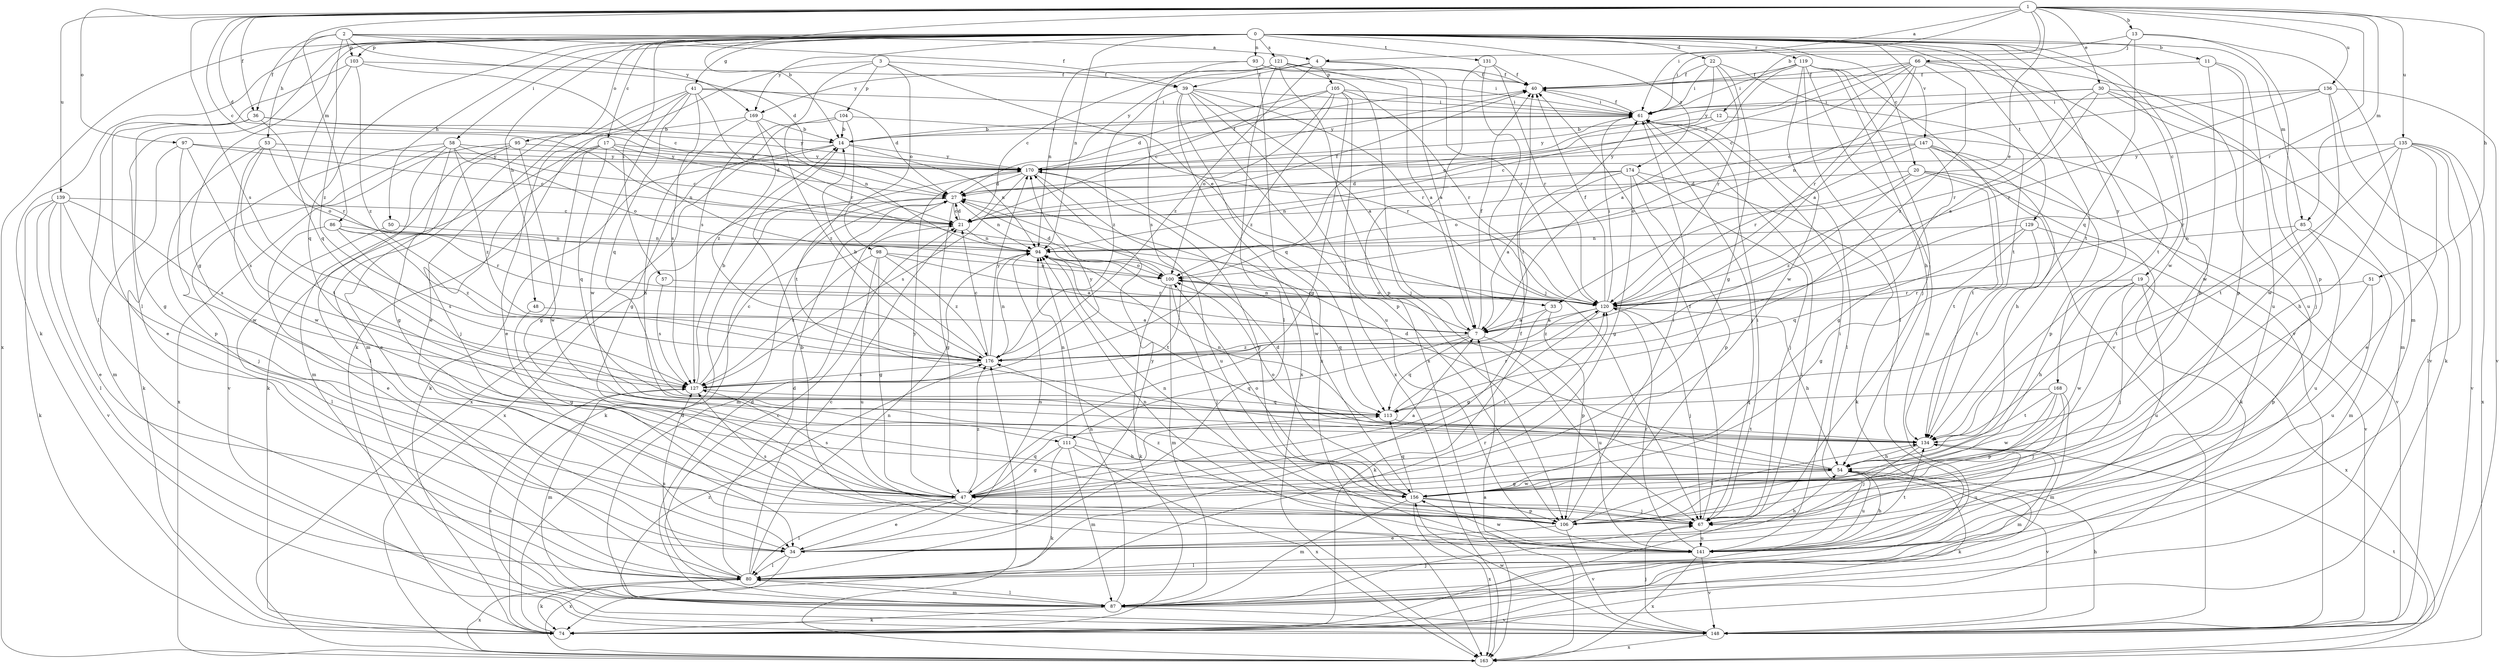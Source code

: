 strict digraph  {
0;
1;
2;
3;
4;
7;
11;
12;
13;
14;
17;
19;
20;
21;
22;
27;
30;
33;
34;
36;
39;
40;
41;
47;
48;
50;
51;
53;
54;
57;
58;
61;
66;
67;
74;
80;
85;
86;
87;
93;
94;
95;
97;
98;
100;
103;
104;
105;
106;
111;
113;
119;
120;
121;
127;
129;
131;
134;
135;
136;
139;
141;
147;
148;
156;
163;
168;
169;
170;
174;
176;
0 -> 11  [label=b];
0 -> 17  [label=c];
0 -> 19  [label=c];
0 -> 20  [label=c];
0 -> 22  [label=d];
0 -> 41  [label=g];
0 -> 47  [label=g];
0 -> 48  [label=h];
0 -> 50  [label=h];
0 -> 57  [label=i];
0 -> 58  [label=i];
0 -> 74  [label=k];
0 -> 80  [label=l];
0 -> 85  [label=m];
0 -> 93  [label=n];
0 -> 94  [label=n];
0 -> 95  [label=o];
0 -> 103  [label=p];
0 -> 111  [label=q];
0 -> 119  [label=r];
0 -> 121  [label=s];
0 -> 129  [label=t];
0 -> 131  [label=t];
0 -> 134  [label=t];
0 -> 147  [label=v];
0 -> 148  [label=v];
0 -> 156  [label=w];
0 -> 163  [label=x];
0 -> 168  [label=y];
0 -> 169  [label=y];
0 -> 174  [label=z];
1 -> 4  [label=a];
1 -> 12  [label=b];
1 -> 13  [label=b];
1 -> 14  [label=b];
1 -> 21  [label=c];
1 -> 27  [label=d];
1 -> 30  [label=e];
1 -> 33  [label=e];
1 -> 36  [label=f];
1 -> 51  [label=h];
1 -> 61  [label=i];
1 -> 85  [label=m];
1 -> 86  [label=m];
1 -> 97  [label=o];
1 -> 120  [label=r];
1 -> 127  [label=s];
1 -> 135  [label=u];
1 -> 136  [label=u];
1 -> 139  [label=u];
2 -> 4  [label=a];
2 -> 27  [label=d];
2 -> 36  [label=f];
2 -> 39  [label=f];
2 -> 53  [label=h];
2 -> 103  [label=p];
2 -> 169  [label=y];
2 -> 176  [label=z];
3 -> 33  [label=e];
3 -> 39  [label=f];
3 -> 74  [label=k];
3 -> 98  [label=o];
3 -> 104  [label=p];
3 -> 127  [label=s];
4 -> 7  [label=a];
4 -> 39  [label=f];
4 -> 105  [label=p];
4 -> 120  [label=r];
4 -> 169  [label=y];
4 -> 176  [label=z];
7 -> 40  [label=f];
7 -> 94  [label=n];
7 -> 111  [label=q];
7 -> 113  [label=q];
7 -> 141  [label=u];
7 -> 176  [label=z];
11 -> 40  [label=f];
11 -> 106  [label=p];
11 -> 141  [label=u];
11 -> 156  [label=w];
12 -> 14  [label=b];
12 -> 21  [label=c];
12 -> 54  [label=h];
13 -> 61  [label=i];
13 -> 66  [label=j];
13 -> 87  [label=m];
13 -> 106  [label=p];
13 -> 113  [label=q];
14 -> 61  [label=i];
14 -> 74  [label=k];
14 -> 94  [label=n];
14 -> 163  [label=x];
14 -> 170  [label=y];
17 -> 27  [label=d];
17 -> 47  [label=g];
17 -> 67  [label=j];
17 -> 74  [label=k];
17 -> 94  [label=n];
17 -> 113  [label=q];
17 -> 170  [label=y];
19 -> 54  [label=h];
19 -> 67  [label=j];
19 -> 120  [label=r];
19 -> 141  [label=u];
19 -> 156  [label=w];
19 -> 163  [label=x];
20 -> 27  [label=d];
20 -> 74  [label=k];
20 -> 100  [label=o];
20 -> 134  [label=t];
20 -> 148  [label=v];
20 -> 176  [label=z];
21 -> 27  [label=d];
21 -> 40  [label=f];
21 -> 94  [label=n];
22 -> 40  [label=f];
22 -> 47  [label=g];
22 -> 61  [label=i];
22 -> 100  [label=o];
22 -> 120  [label=r];
22 -> 134  [label=t];
27 -> 21  [label=c];
27 -> 47  [label=g];
27 -> 74  [label=k];
27 -> 87  [label=m];
27 -> 94  [label=n];
30 -> 7  [label=a];
30 -> 61  [label=i];
30 -> 67  [label=j];
30 -> 87  [label=m];
30 -> 94  [label=n];
30 -> 120  [label=r];
30 -> 148  [label=v];
33 -> 7  [label=a];
33 -> 74  [label=k];
33 -> 106  [label=p];
34 -> 54  [label=h];
34 -> 80  [label=l];
34 -> 94  [label=n];
34 -> 134  [label=t];
34 -> 163  [label=x];
34 -> 170  [label=y];
36 -> 14  [label=b];
36 -> 34  [label=e];
36 -> 47  [label=g];
36 -> 120  [label=r];
36 -> 170  [label=y];
39 -> 7  [label=a];
39 -> 61  [label=i];
39 -> 106  [label=p];
39 -> 113  [label=q];
39 -> 120  [label=r];
39 -> 141  [label=u];
39 -> 163  [label=x];
39 -> 176  [label=z];
40 -> 61  [label=i];
40 -> 170  [label=y];
41 -> 27  [label=d];
41 -> 34  [label=e];
41 -> 61  [label=i];
41 -> 87  [label=m];
41 -> 113  [label=q];
41 -> 120  [label=r];
41 -> 127  [label=s];
41 -> 156  [label=w];
47 -> 7  [label=a];
47 -> 34  [label=e];
47 -> 80  [label=l];
47 -> 113  [label=q];
47 -> 120  [label=r];
47 -> 127  [label=s];
47 -> 170  [label=y];
47 -> 176  [label=z];
48 -> 7  [label=a];
48 -> 47  [label=g];
50 -> 80  [label=l];
50 -> 94  [label=n];
51 -> 106  [label=p];
51 -> 120  [label=r];
51 -> 141  [label=u];
53 -> 100  [label=o];
53 -> 106  [label=p];
53 -> 134  [label=t];
53 -> 156  [label=w];
53 -> 170  [label=y];
54 -> 27  [label=d];
54 -> 47  [label=g];
54 -> 74  [label=k];
54 -> 100  [label=o];
54 -> 141  [label=u];
54 -> 148  [label=v];
54 -> 156  [label=w];
57 -> 120  [label=r];
57 -> 127  [label=s];
58 -> 21  [label=c];
58 -> 47  [label=g];
58 -> 74  [label=k];
58 -> 80  [label=l];
58 -> 100  [label=o];
58 -> 148  [label=v];
58 -> 170  [label=y];
58 -> 176  [label=z];
61 -> 14  [label=b];
61 -> 40  [label=f];
61 -> 67  [label=j];
61 -> 80  [label=l];
61 -> 170  [label=y];
66 -> 7  [label=a];
66 -> 21  [label=c];
66 -> 27  [label=d];
66 -> 40  [label=f];
66 -> 120  [label=r];
66 -> 134  [label=t];
66 -> 141  [label=u];
66 -> 170  [label=y];
66 -> 176  [label=z];
67 -> 40  [label=f];
67 -> 61  [label=i];
67 -> 141  [label=u];
67 -> 170  [label=y];
74 -> 27  [label=d];
74 -> 61  [label=i];
80 -> 21  [label=c];
80 -> 27  [label=d];
80 -> 40  [label=f];
80 -> 74  [label=k];
80 -> 87  [label=m];
80 -> 94  [label=n];
80 -> 120  [label=r];
80 -> 127  [label=s];
80 -> 163  [label=x];
85 -> 87  [label=m];
85 -> 94  [label=n];
85 -> 134  [label=t];
85 -> 141  [label=u];
86 -> 34  [label=e];
86 -> 94  [label=n];
86 -> 120  [label=r];
86 -> 127  [label=s];
86 -> 176  [label=z];
87 -> 21  [label=c];
87 -> 27  [label=d];
87 -> 67  [label=j];
87 -> 74  [label=k];
87 -> 80  [label=l];
87 -> 94  [label=n];
87 -> 148  [label=v];
93 -> 40  [label=f];
93 -> 61  [label=i];
93 -> 94  [label=n];
93 -> 127  [label=s];
93 -> 163  [label=x];
94 -> 100  [label=o];
94 -> 134  [label=t];
95 -> 34  [label=e];
95 -> 87  [label=m];
95 -> 156  [label=w];
95 -> 163  [label=x];
95 -> 170  [label=y];
97 -> 21  [label=c];
97 -> 87  [label=m];
97 -> 127  [label=s];
97 -> 156  [label=w];
97 -> 170  [label=y];
98 -> 7  [label=a];
98 -> 47  [label=g];
98 -> 100  [label=o];
98 -> 127  [label=s];
98 -> 141  [label=u];
98 -> 176  [label=z];
100 -> 27  [label=d];
100 -> 67  [label=j];
100 -> 74  [label=k];
100 -> 87  [label=m];
100 -> 113  [label=q];
100 -> 120  [label=r];
103 -> 21  [label=c];
103 -> 40  [label=f];
103 -> 80  [label=l];
103 -> 113  [label=q];
103 -> 176  [label=z];
104 -> 14  [label=b];
104 -> 47  [label=g];
104 -> 120  [label=r];
104 -> 134  [label=t];
104 -> 176  [label=z];
105 -> 21  [label=c];
105 -> 27  [label=d];
105 -> 47  [label=g];
105 -> 61  [label=i];
105 -> 100  [label=o];
105 -> 120  [label=r];
105 -> 163  [label=x];
105 -> 176  [label=z];
106 -> 34  [label=e];
106 -> 61  [label=i];
106 -> 94  [label=n];
106 -> 127  [label=s];
106 -> 134  [label=t];
106 -> 148  [label=v];
106 -> 176  [label=z];
111 -> 47  [label=g];
111 -> 54  [label=h];
111 -> 74  [label=k];
111 -> 87  [label=m];
111 -> 94  [label=n];
111 -> 163  [label=x];
113 -> 120  [label=r];
113 -> 134  [label=t];
119 -> 7  [label=a];
119 -> 40  [label=f];
119 -> 54  [label=h];
119 -> 61  [label=i];
119 -> 67  [label=j];
119 -> 80  [label=l];
119 -> 87  [label=m];
119 -> 148  [label=v];
119 -> 156  [label=w];
120 -> 7  [label=a];
120 -> 40  [label=f];
120 -> 47  [label=g];
120 -> 54  [label=h];
120 -> 61  [label=i];
120 -> 67  [label=j];
120 -> 100  [label=o];
120 -> 176  [label=z];
121 -> 7  [label=a];
121 -> 21  [label=c];
121 -> 40  [label=f];
121 -> 67  [label=j];
121 -> 80  [label=l];
121 -> 106  [label=p];
121 -> 170  [label=y];
127 -> 14  [label=b];
127 -> 21  [label=c];
127 -> 61  [label=i];
127 -> 87  [label=m];
127 -> 113  [label=q];
127 -> 170  [label=y];
129 -> 47  [label=g];
129 -> 94  [label=n];
129 -> 113  [label=q];
129 -> 134  [label=t];
129 -> 148  [label=v];
131 -> 40  [label=f];
131 -> 67  [label=j];
131 -> 120  [label=r];
131 -> 163  [label=x];
134 -> 54  [label=h];
134 -> 67  [label=j];
134 -> 87  [label=m];
134 -> 94  [label=n];
134 -> 141  [label=u];
135 -> 34  [label=e];
135 -> 54  [label=h];
135 -> 80  [label=l];
135 -> 120  [label=r];
135 -> 134  [label=t];
135 -> 148  [label=v];
135 -> 163  [label=x];
135 -> 170  [label=y];
136 -> 21  [label=c];
136 -> 61  [label=i];
136 -> 74  [label=k];
136 -> 120  [label=r];
136 -> 148  [label=v];
136 -> 156  [label=w];
139 -> 21  [label=c];
139 -> 34  [label=e];
139 -> 67  [label=j];
139 -> 74  [label=k];
139 -> 80  [label=l];
139 -> 127  [label=s];
139 -> 148  [label=v];
141 -> 14  [label=b];
141 -> 54  [label=h];
141 -> 61  [label=i];
141 -> 80  [label=l];
141 -> 94  [label=n];
141 -> 120  [label=r];
141 -> 148  [label=v];
141 -> 156  [label=w];
141 -> 163  [label=x];
147 -> 47  [label=g];
147 -> 54  [label=h];
147 -> 100  [label=o];
147 -> 106  [label=p];
147 -> 120  [label=r];
147 -> 134  [label=t];
147 -> 170  [label=y];
148 -> 54  [label=h];
148 -> 67  [label=j];
148 -> 127  [label=s];
148 -> 156  [label=w];
148 -> 163  [label=x];
148 -> 176  [label=z];
156 -> 27  [label=d];
156 -> 67  [label=j];
156 -> 87  [label=m];
156 -> 100  [label=o];
156 -> 106  [label=p];
156 -> 113  [label=q];
156 -> 163  [label=x];
163 -> 7  [label=a];
163 -> 134  [label=t];
163 -> 176  [label=z];
168 -> 67  [label=j];
168 -> 87  [label=m];
168 -> 106  [label=p];
168 -> 113  [label=q];
168 -> 134  [label=t];
168 -> 156  [label=w];
169 -> 14  [label=b];
169 -> 34  [label=e];
169 -> 54  [label=h];
169 -> 94  [label=n];
169 -> 176  [label=z];
170 -> 27  [label=d];
170 -> 40  [label=f];
170 -> 127  [label=s];
170 -> 141  [label=u];
170 -> 156  [label=w];
170 -> 163  [label=x];
174 -> 7  [label=a];
174 -> 27  [label=d];
174 -> 47  [label=g];
174 -> 67  [label=j];
174 -> 74  [label=k];
174 -> 94  [label=n];
174 -> 106  [label=p];
176 -> 14  [label=b];
176 -> 21  [label=c];
176 -> 94  [label=n];
176 -> 127  [label=s];
176 -> 170  [label=y];
}
